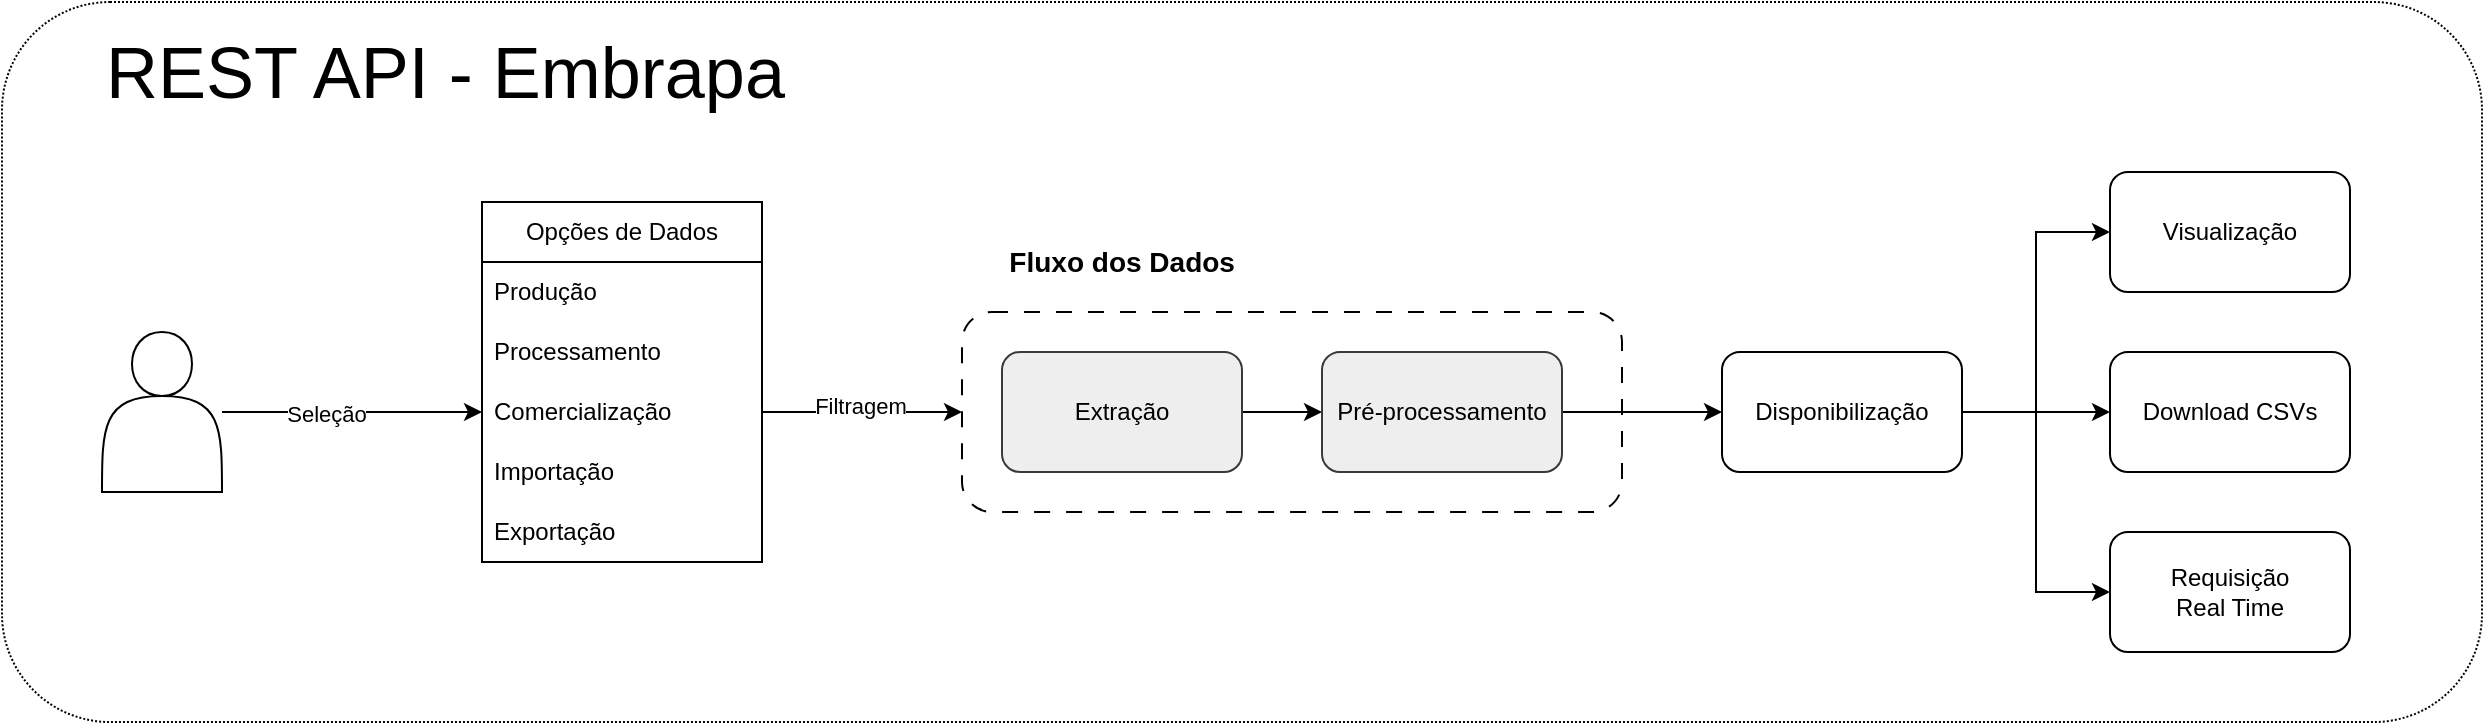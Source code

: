<mxfile version="24.4.8" type="onedrive">
  <diagram name="Página-1" id="7SJV-FGLjhS7kUo9jil0">
    <mxGraphModel grid="1" page="1" gridSize="10" guides="1" tooltips="1" connect="1" arrows="1" fold="1" pageScale="1" pageWidth="827" pageHeight="1169" math="0" shadow="0">
      <root>
        <mxCell id="0" />
        <mxCell id="1" parent="0" />
        <mxCell id="YX6j7Jci0wAuuTu-fJSE-1" value="Visualização" style="rounded=1;whiteSpace=wrap;html=1;" vertex="1" parent="1">
          <mxGeometry x="814" y="245" width="120" height="60" as="geometry" />
        </mxCell>
        <mxCell id="YX6j7Jci0wAuuTu-fJSE-2" value="Download CSVs" style="rounded=1;whiteSpace=wrap;html=1;" vertex="1" parent="1">
          <mxGeometry x="814" y="335" width="120" height="60" as="geometry" />
        </mxCell>
        <mxCell id="YX6j7Jci0wAuuTu-fJSE-3" value="Requisição &lt;br&gt;Real Time" style="rounded=1;whiteSpace=wrap;html=1;" vertex="1" parent="1">
          <mxGeometry x="814" y="425" width="120" height="60" as="geometry" />
        </mxCell>
        <mxCell id="YX6j7Jci0wAuuTu-fJSE-10" style="edgeStyle=orthogonalEdgeStyle;rounded=0;orthogonalLoop=1;jettySize=auto;html=1;entryX=0;entryY=0.5;entryDx=0;entryDy=0;" edge="1" parent="1" source="YX6j7Jci0wAuuTu-fJSE-9" target="YX6j7Jci0wAuuTu-fJSE-1">
          <mxGeometry relative="1" as="geometry" />
        </mxCell>
        <mxCell id="YX6j7Jci0wAuuTu-fJSE-11" style="edgeStyle=orthogonalEdgeStyle;rounded=0;orthogonalLoop=1;jettySize=auto;html=1;entryX=0;entryY=0.5;entryDx=0;entryDy=0;" edge="1" parent="1" source="YX6j7Jci0wAuuTu-fJSE-9" target="YX6j7Jci0wAuuTu-fJSE-2">
          <mxGeometry relative="1" as="geometry" />
        </mxCell>
        <mxCell id="YX6j7Jci0wAuuTu-fJSE-12" style="edgeStyle=orthogonalEdgeStyle;rounded=0;orthogonalLoop=1;jettySize=auto;html=1;entryX=0;entryY=0.5;entryDx=0;entryDy=0;" edge="1" parent="1" source="YX6j7Jci0wAuuTu-fJSE-9" target="YX6j7Jci0wAuuTu-fJSE-3">
          <mxGeometry relative="1" as="geometry" />
        </mxCell>
        <mxCell id="YX6j7Jci0wAuuTu-fJSE-9" value="Disponibilização" style="rounded=1;whiteSpace=wrap;html=1;" vertex="1" parent="1">
          <mxGeometry x="620" y="335" width="120" height="60" as="geometry" />
        </mxCell>
        <mxCell id="YX6j7Jci0wAuuTu-fJSE-16" value="&lt;p style=&quot;line-height: 200%; font-size: 14px;&quot;&gt;&lt;b style=&quot;&quot;&gt;&lt;span style=&quot;font-size: 13px;&quot;&gt;&amp;nbsp; &amp;nbsp; &amp;nbsp;&amp;nbsp;&lt;/span&gt;&lt;/b&gt;&lt;b style=&quot;background-color: initial;&quot;&gt;Fluxo dos Dados&lt;/b&gt;&lt;/p&gt;&lt;p style=&quot;line-height: 200%; font-size: 14px;&quot;&gt;&lt;br&gt;&lt;/p&gt;&lt;p style=&quot;line-height: 200%;&quot;&gt;&lt;br&gt;&lt;/p&gt;&lt;p style=&quot;line-height: 200%;&quot;&gt;&lt;br&gt;&lt;/p&gt;&lt;p style=&quot;line-height: 200%;&quot;&gt;&lt;br&gt;&lt;/p&gt;" style="rounded=1;whiteSpace=wrap;html=1;align=left;dashed=1;dashPattern=8 8;" vertex="1" parent="1">
          <mxGeometry x="240" y="315" width="330" height="100" as="geometry" />
        </mxCell>
        <mxCell id="YX6j7Jci0wAuuTu-fJSE-14" style="edgeStyle=orthogonalEdgeStyle;rounded=0;orthogonalLoop=1;jettySize=auto;html=1;entryX=0;entryY=0.5;entryDx=0;entryDy=0;" edge="1" parent="1" source="YX6j7Jci0wAuuTu-fJSE-4" target="YX6j7Jci0wAuuTu-fJSE-5">
          <mxGeometry relative="1" as="geometry" />
        </mxCell>
        <mxCell id="YX6j7Jci0wAuuTu-fJSE-4" value="Extração" style="rounded=1;whiteSpace=wrap;html=1;fillColor=#eeeeee;strokeColor=#36393d;" vertex="1" parent="1">
          <mxGeometry x="260" y="335" width="120" height="60" as="geometry" />
        </mxCell>
        <mxCell id="YX6j7Jci0wAuuTu-fJSE-42" style="edgeStyle=orthogonalEdgeStyle;rounded=0;orthogonalLoop=1;jettySize=auto;html=1;exitX=1;exitY=0.5;exitDx=0;exitDy=0;entryX=0;entryY=0.5;entryDx=0;entryDy=0;" edge="1" parent="1" source="YX6j7Jci0wAuuTu-fJSE-5" target="YX6j7Jci0wAuuTu-fJSE-9">
          <mxGeometry relative="1" as="geometry" />
        </mxCell>
        <mxCell id="YX6j7Jci0wAuuTu-fJSE-5" value="Pré-processamento" style="rounded=1;whiteSpace=wrap;html=1;fillColor=#eeeeee;strokeColor=#36393d;" vertex="1" parent="1">
          <mxGeometry x="420" y="335" width="120" height="60" as="geometry" />
        </mxCell>
        <mxCell id="YX6j7Jci0wAuuTu-fJSE-26" value="Opções de Dados" style="swimlane;fontStyle=0;childLayout=stackLayout;horizontal=1;startSize=30;horizontalStack=0;resizeParent=1;resizeParentMax=0;resizeLast=0;collapsible=1;marginBottom=0;whiteSpace=wrap;html=1;" vertex="1" parent="1">
          <mxGeometry y="260" width="140" height="180" as="geometry" />
        </mxCell>
        <mxCell id="YX6j7Jci0wAuuTu-fJSE-27" value="Produção" style="text;strokeColor=none;fillColor=none;align=left;verticalAlign=middle;spacingLeft=4;spacingRight=4;overflow=hidden;points=[[0,0.5],[1,0.5]];portConstraint=eastwest;rotatable=0;whiteSpace=wrap;html=1;" vertex="1" parent="YX6j7Jci0wAuuTu-fJSE-26">
          <mxGeometry y="30" width="140" height="30" as="geometry" />
        </mxCell>
        <mxCell id="YX6j7Jci0wAuuTu-fJSE-28" value="Processamento" style="text;strokeColor=none;fillColor=none;align=left;verticalAlign=middle;spacingLeft=4;spacingRight=4;overflow=hidden;points=[[0,0.5],[1,0.5]];portConstraint=eastwest;rotatable=0;whiteSpace=wrap;html=1;" vertex="1" parent="YX6j7Jci0wAuuTu-fJSE-26">
          <mxGeometry y="60" width="140" height="30" as="geometry" />
        </mxCell>
        <mxCell id="YX6j7Jci0wAuuTu-fJSE-29" value="Comercialização" style="text;strokeColor=none;fillColor=none;align=left;verticalAlign=middle;spacingLeft=4;spacingRight=4;overflow=hidden;points=[[0,0.5],[1,0.5]];portConstraint=eastwest;rotatable=0;whiteSpace=wrap;html=1;" vertex="1" parent="YX6j7Jci0wAuuTu-fJSE-26">
          <mxGeometry y="90" width="140" height="30" as="geometry" />
        </mxCell>
        <mxCell id="YX6j7Jci0wAuuTu-fJSE-31" value="Importação" style="text;strokeColor=none;fillColor=none;align=left;verticalAlign=middle;spacingLeft=4;spacingRight=4;overflow=hidden;points=[[0,0.5],[1,0.5]];portConstraint=eastwest;rotatable=0;whiteSpace=wrap;html=1;" vertex="1" parent="YX6j7Jci0wAuuTu-fJSE-26">
          <mxGeometry y="120" width="140" height="30" as="geometry" />
        </mxCell>
        <mxCell id="YX6j7Jci0wAuuTu-fJSE-32" value="Exportação" style="text;strokeColor=none;fillColor=none;align=left;verticalAlign=middle;spacingLeft=4;spacingRight=4;overflow=hidden;points=[[0,0.5],[1,0.5]];portConstraint=eastwest;rotatable=0;whiteSpace=wrap;html=1;" vertex="1" parent="YX6j7Jci0wAuuTu-fJSE-26">
          <mxGeometry y="150" width="140" height="30" as="geometry" />
        </mxCell>
        <mxCell id="YX6j7Jci0wAuuTu-fJSE-35" style="edgeStyle=orthogonalEdgeStyle;rounded=0;orthogonalLoop=1;jettySize=auto;html=1;entryX=0;entryY=0.5;entryDx=0;entryDy=0;" edge="1" parent="1" source="YX6j7Jci0wAuuTu-fJSE-33" target="YX6j7Jci0wAuuTu-fJSE-29">
          <mxGeometry relative="1" as="geometry" />
        </mxCell>
        <mxCell id="YX6j7Jci0wAuuTu-fJSE-36" value="Seleção" style="edgeLabel;html=1;align=center;verticalAlign=middle;resizable=0;points=[];" connectable="0" vertex="1" parent="YX6j7Jci0wAuuTu-fJSE-35">
          <mxGeometry x="-0.2" y="-1" relative="1" as="geometry">
            <mxPoint as="offset" />
          </mxGeometry>
        </mxCell>
        <mxCell id="YX6j7Jci0wAuuTu-fJSE-33" value="" style="shape=actor;whiteSpace=wrap;html=1;" vertex="1" parent="1">
          <mxGeometry x="-190" y="325" width="60" height="80" as="geometry" />
        </mxCell>
        <mxCell id="YX6j7Jci0wAuuTu-fJSE-38" style="edgeStyle=orthogonalEdgeStyle;rounded=0;orthogonalLoop=1;jettySize=auto;html=1;entryX=0;entryY=0.5;entryDx=0;entryDy=0;" edge="1" parent="1" source="YX6j7Jci0wAuuTu-fJSE-29" target="YX6j7Jci0wAuuTu-fJSE-16">
          <mxGeometry relative="1" as="geometry" />
        </mxCell>
        <mxCell id="YX6j7Jci0wAuuTu-fJSE-39" value="Filtragem" style="edgeLabel;html=1;align=center;verticalAlign=middle;resizable=0;points=[];" connectable="0" vertex="1" parent="YX6j7Jci0wAuuTu-fJSE-38">
          <mxGeometry x="-0.02" y="3" relative="1" as="geometry">
            <mxPoint as="offset" />
          </mxGeometry>
        </mxCell>
        <mxCell id="YX6j7Jci0wAuuTu-fJSE-43" value="" style="rounded=1;whiteSpace=wrap;html=1;fillColor=none;dashed=1;dashPattern=1 1;shadow=0;" vertex="1" parent="1">
          <mxGeometry x="-240" y="160" width="1240" height="360" as="geometry" />
        </mxCell>
        <mxCell id="YX6j7Jci0wAuuTu-fJSE-44" value="REST API - Embrapa" style="text;html=1;align=left;verticalAlign=middle;whiteSpace=wrap;rounded=0;fontSize=36;" vertex="1" parent="1">
          <mxGeometry x="-190" y="180" width="440" height="30" as="geometry" />
        </mxCell>
      </root>
    </mxGraphModel>
  </diagram>
</mxfile>
